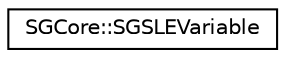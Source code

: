 digraph "Graphical Class Hierarchy"
{
 // LATEX_PDF_SIZE
  edge [fontname="Helvetica",fontsize="10",labelfontname="Helvetica",labelfontsize="10"];
  node [fontname="Helvetica",fontsize="10",shape=record];
  rankdir="LR";
  Node0 [label="SGCore::SGSLEVariable",height=0.2,width=0.4,color="black", fillcolor="white", style="filled",URL="$structSGCore_1_1SGSLEVariable.html",tooltip=" "];
}

